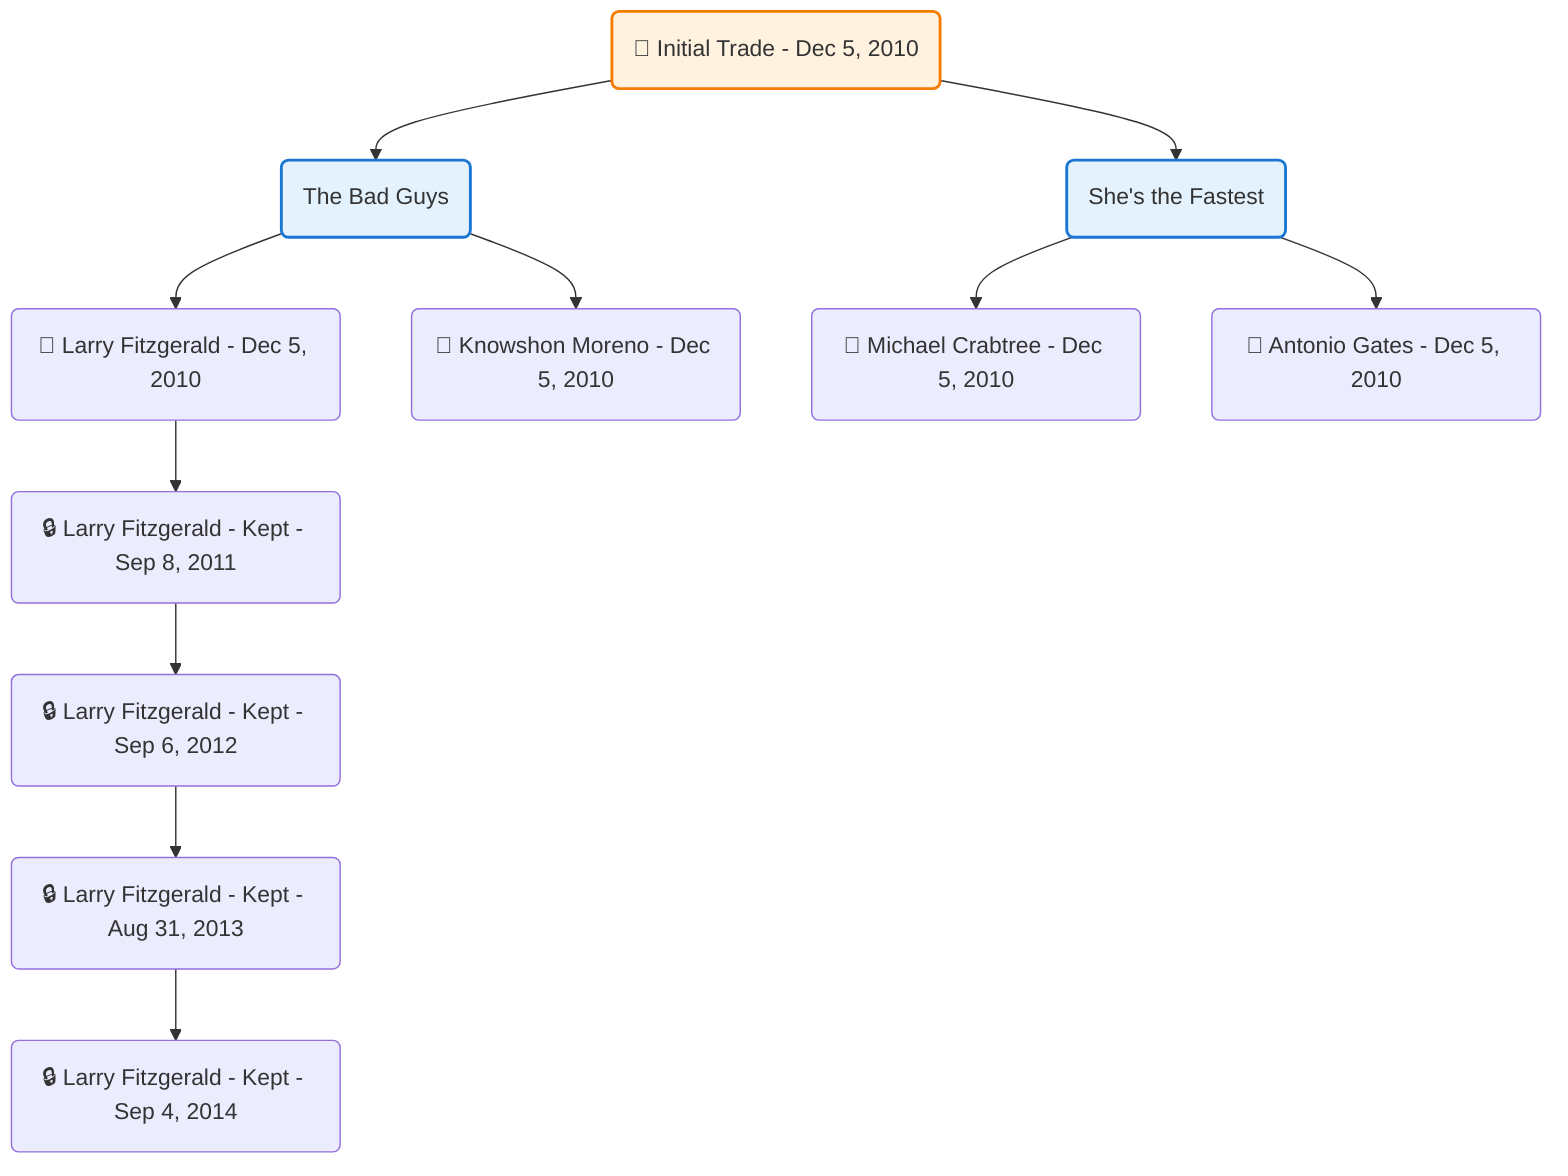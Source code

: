 flowchart TD

    TRADE_MAIN("🔄 Initial Trade - Dec 5, 2010")
    TEAM_1("The Bad Guys")
    TEAM_2("She's the Fastest")
    NODE_fbf9d819-d0b8-4ee4-afe1-0b279afe083d("🔄 Larry Fitzgerald - Dec 5, 2010")
    NODE_f3803d55-b4c8-4abf-92ed-3f33d3852896("🔒 Larry Fitzgerald - Kept - Sep 8, 2011")
    NODE_1316b4e4-350f-42c6-a15b-010781198045("🔒 Larry Fitzgerald - Kept - Sep 6, 2012")
    NODE_73df40e7-7080-4c35-83a6-d96045ef6ceb("🔒 Larry Fitzgerald - Kept - Aug 31, 2013")
    NODE_d47a05c9-52b5-45d2-a97e-ebb1516073d8("🔒 Larry Fitzgerald - Kept - Sep 4, 2014")
    NODE_3f49242f-c13a-4378-b163-959d8092b13e("🔄 Michael Crabtree - Dec 5, 2010")
    NODE_e3eeb034-e4c6-4be5-a812-b2c48eba0d53("🔄 Knowshon Moreno - Dec 5, 2010")
    NODE_e2188277-78ab-4766-9782-da39ab3295ef("🔄 Antonio Gates - Dec 5, 2010")

    TRADE_MAIN --> TEAM_1
    TRADE_MAIN --> TEAM_2
    TEAM_1 --> NODE_fbf9d819-d0b8-4ee4-afe1-0b279afe083d
    NODE_fbf9d819-d0b8-4ee4-afe1-0b279afe083d --> NODE_f3803d55-b4c8-4abf-92ed-3f33d3852896
    NODE_f3803d55-b4c8-4abf-92ed-3f33d3852896 --> NODE_1316b4e4-350f-42c6-a15b-010781198045
    NODE_1316b4e4-350f-42c6-a15b-010781198045 --> NODE_73df40e7-7080-4c35-83a6-d96045ef6ceb
    NODE_73df40e7-7080-4c35-83a6-d96045ef6ceb --> NODE_d47a05c9-52b5-45d2-a97e-ebb1516073d8
    TEAM_2 --> NODE_3f49242f-c13a-4378-b163-959d8092b13e
    TEAM_1 --> NODE_e3eeb034-e4c6-4be5-a812-b2c48eba0d53
    TEAM_2 --> NODE_e2188277-78ab-4766-9782-da39ab3295ef

    %% Node styling
    classDef teamNode fill:#e3f2fd,stroke:#1976d2,stroke-width:2px
    classDef tradeNode fill:#fff3e0,stroke:#f57c00,stroke-width:2px
    classDef playerNode fill:#f3e5f5,stroke:#7b1fa2,stroke-width:1px
    classDef nonRootPlayerNode fill:#f5f5f5,stroke:#757575,stroke-width:1px
    classDef endNode fill:#ffebee,stroke:#c62828,stroke-width:2px
    classDef waiverNode fill:#e8f5e8,stroke:#388e3c,stroke-width:2px
    classDef championshipNode fill:#fff9c4,stroke:#f57f17,stroke-width:3px

    class TEAM_1,TEAM_2 teamNode
    class TRADE_MAIN tradeNode